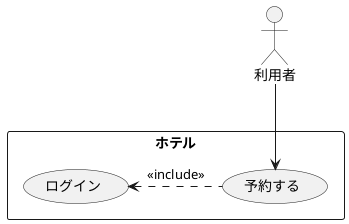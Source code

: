 @startuml ユースケース図
rectangle ホテル {
usecase 予約する
usecase ログイン
}
利用者 --> 予約する
ログイン <. 予約する : <<include>>
@enduml